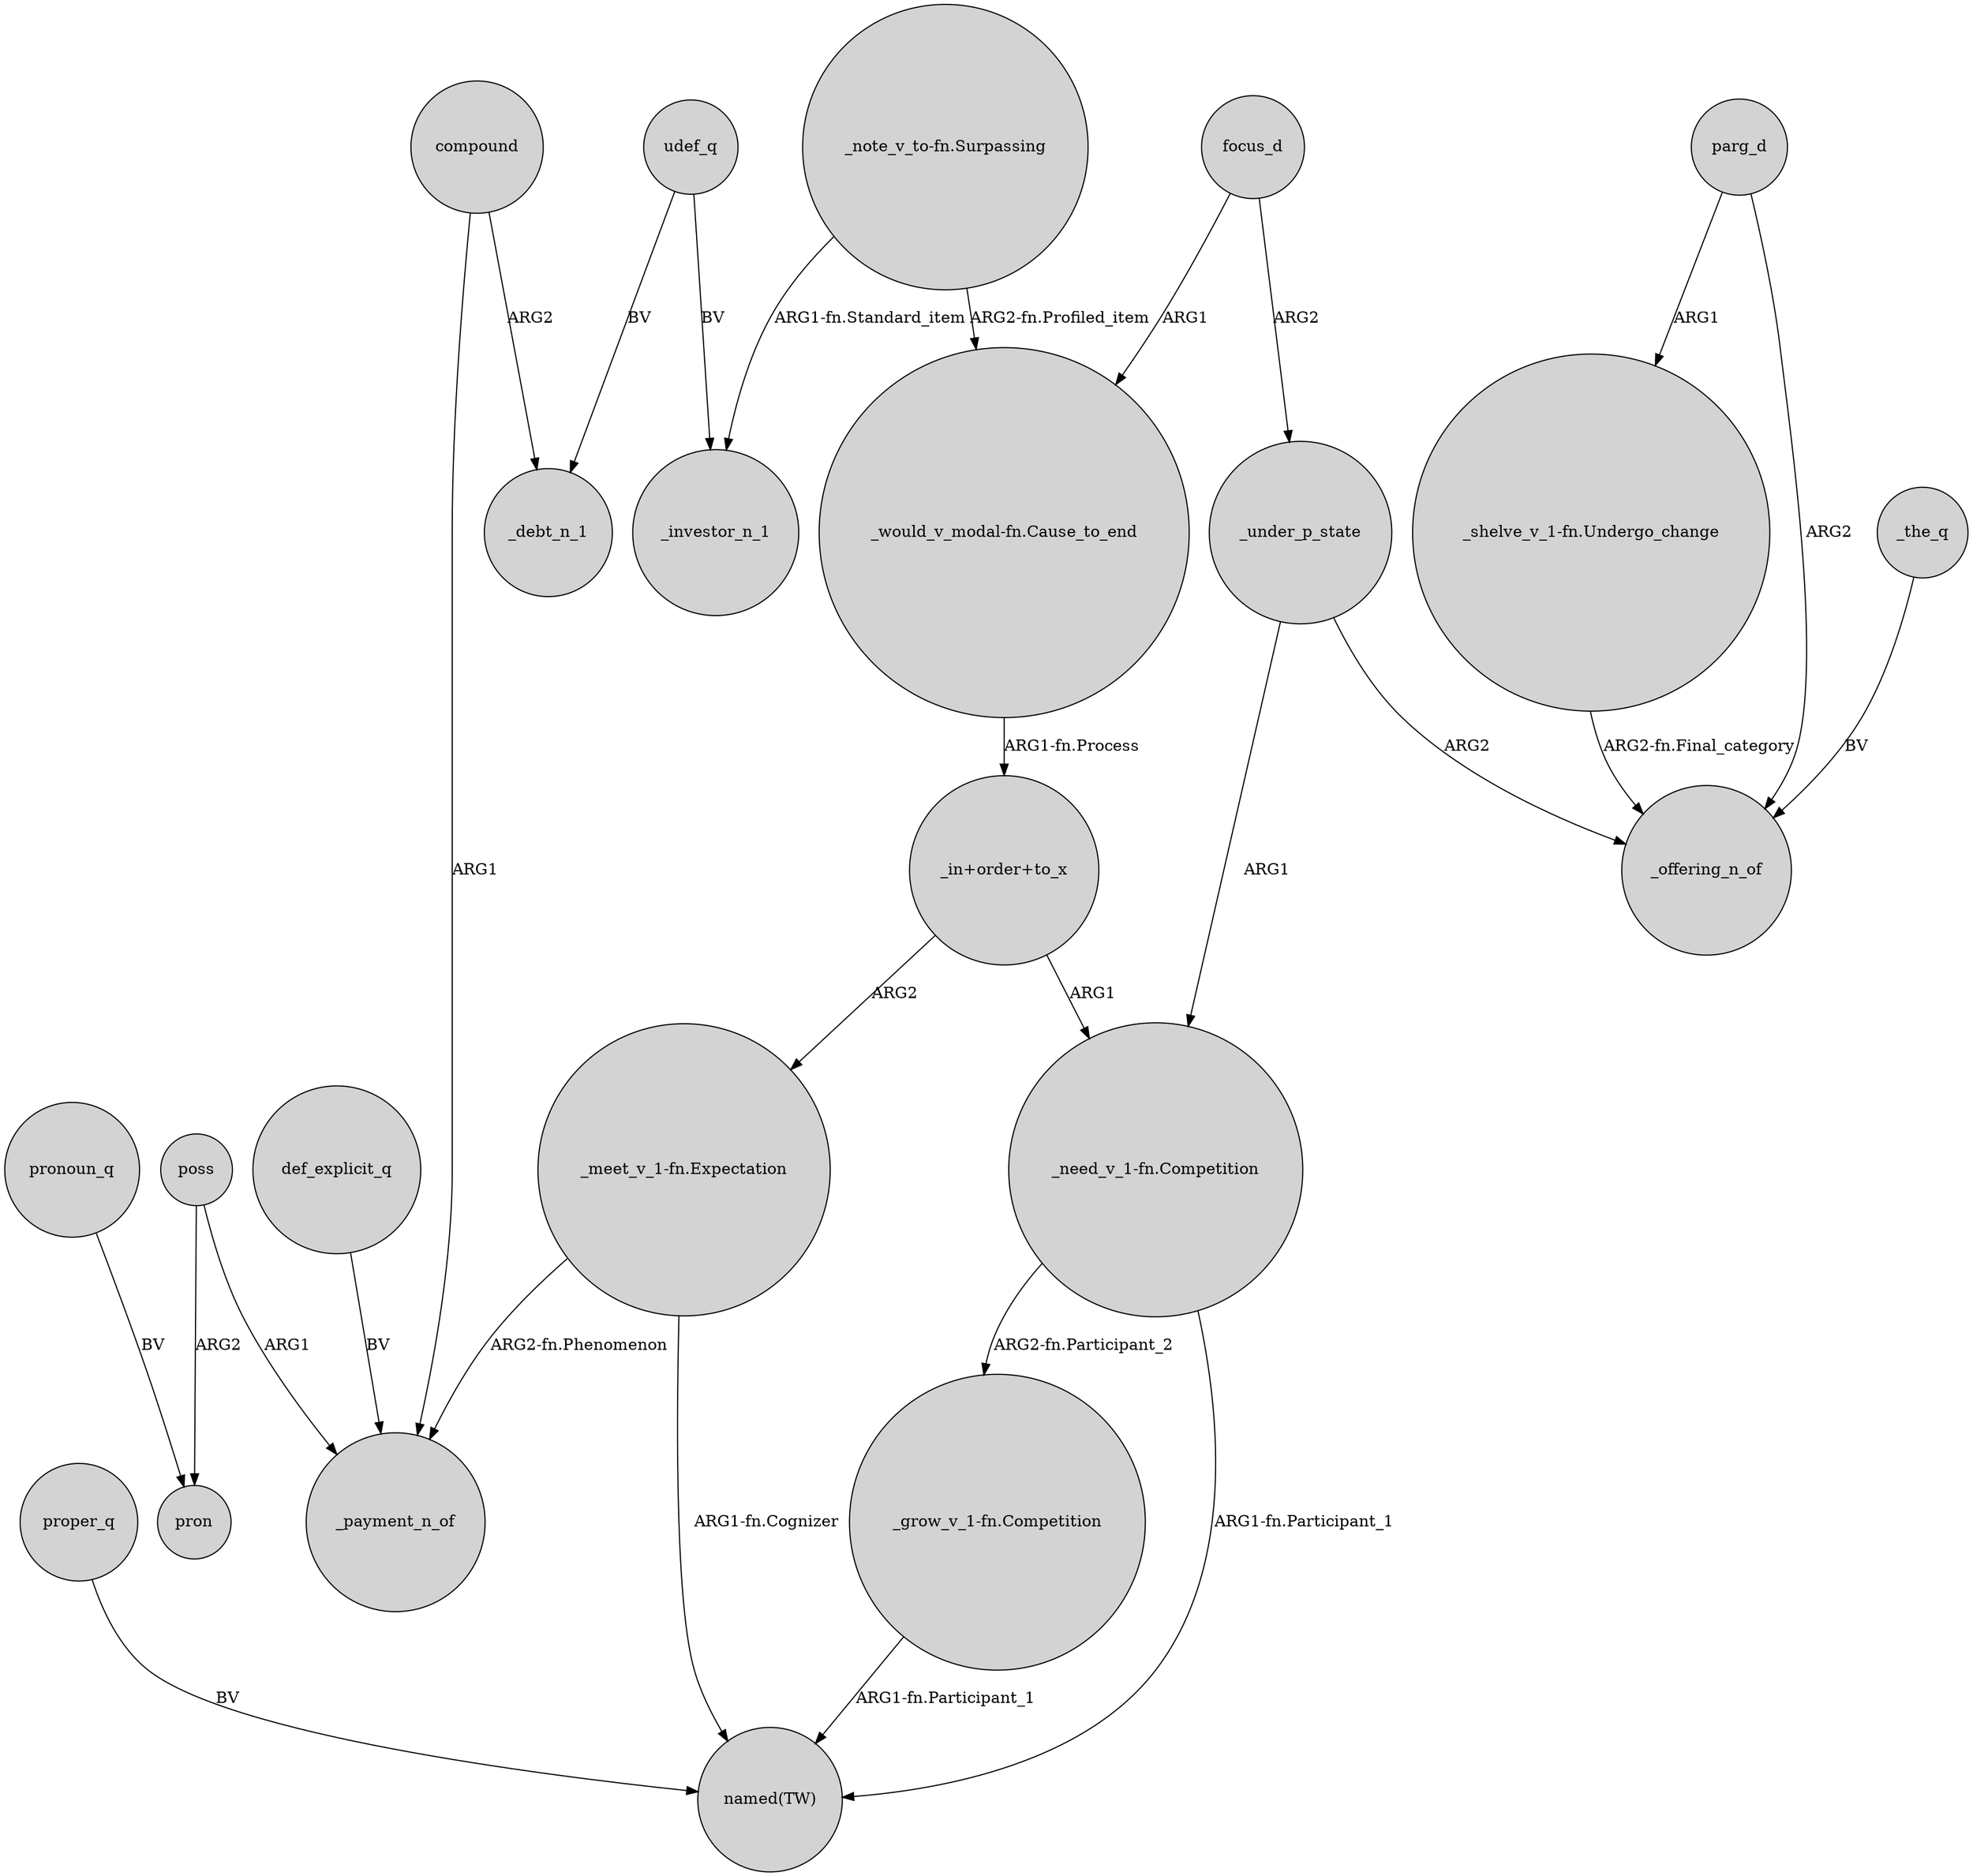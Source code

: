 digraph {
	node [shape=circle style=filled]
	proper_q -> "named(TW)" [label=BV]
	"_meet_v_1-fn.Expectation" -> "named(TW)" [label="ARG1-fn.Cognizer"]
	"_note_v_to-fn.Surpassing" -> _investor_n_1 [label="ARG1-fn.Standard_item"]
	"_shelve_v_1-fn.Undergo_change" -> _offering_n_of [label="ARG2-fn.Final_category"]
	"_need_v_1-fn.Competition" -> "_grow_v_1-fn.Competition" [label="ARG2-fn.Participant_2"]
	parg_d -> "_shelve_v_1-fn.Undergo_change" [label=ARG1]
	"_note_v_to-fn.Surpassing" -> "_would_v_modal-fn.Cause_to_end" [label="ARG2-fn.Profiled_item"]
	pronoun_q -> pron [label=BV]
	poss -> pron [label=ARG2]
	_under_p_state -> "_need_v_1-fn.Competition" [label=ARG1]
	udef_q -> _debt_n_1 [label=BV]
	_the_q -> _offering_n_of [label=BV]
	"_grow_v_1-fn.Competition" -> "named(TW)" [label="ARG1-fn.Participant_1"]
	compound -> _debt_n_1 [label=ARG2]
	focus_d -> _under_p_state [label=ARG2]
	"_would_v_modal-fn.Cause_to_end" -> "_in+order+to_x" [label="ARG1-fn.Process"]
	parg_d -> _offering_n_of [label=ARG2]
	focus_d -> "_would_v_modal-fn.Cause_to_end" [label=ARG1]
	"_need_v_1-fn.Competition" -> "named(TW)" [label="ARG1-fn.Participant_1"]
	poss -> _payment_n_of [label=ARG1]
	"_meet_v_1-fn.Expectation" -> _payment_n_of [label="ARG2-fn.Phenomenon"]
	_under_p_state -> _offering_n_of [label=ARG2]
	compound -> _payment_n_of [label=ARG1]
	udef_q -> _investor_n_1 [label=BV]
	"_in+order+to_x" -> "_need_v_1-fn.Competition" [label=ARG1]
	"_in+order+to_x" -> "_meet_v_1-fn.Expectation" [label=ARG2]
	def_explicit_q -> _payment_n_of [label=BV]
}
